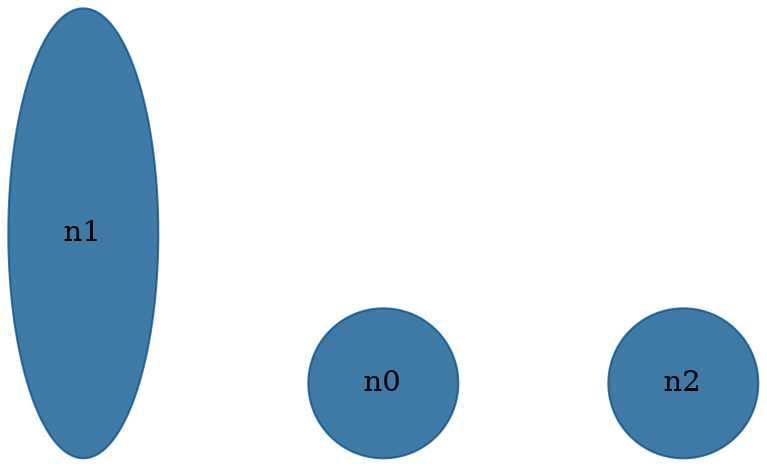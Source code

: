 //do not use DOT to generate pdf use NEATO or FDP
digraph{
layout="neato";
splines="ortho";
n1[shape="ellipse", style="filled", color="#004E8ABF", pos="0,3!", height="3", width="1"];
n0[shape="ellipse", style="filled", color="#004E8ABF", pos="2,2!", height="1", width="1"];
n2[shape="ellipse", style="filled", color="#004E8ABF", pos="4,2!", height="1", width="1"];
}